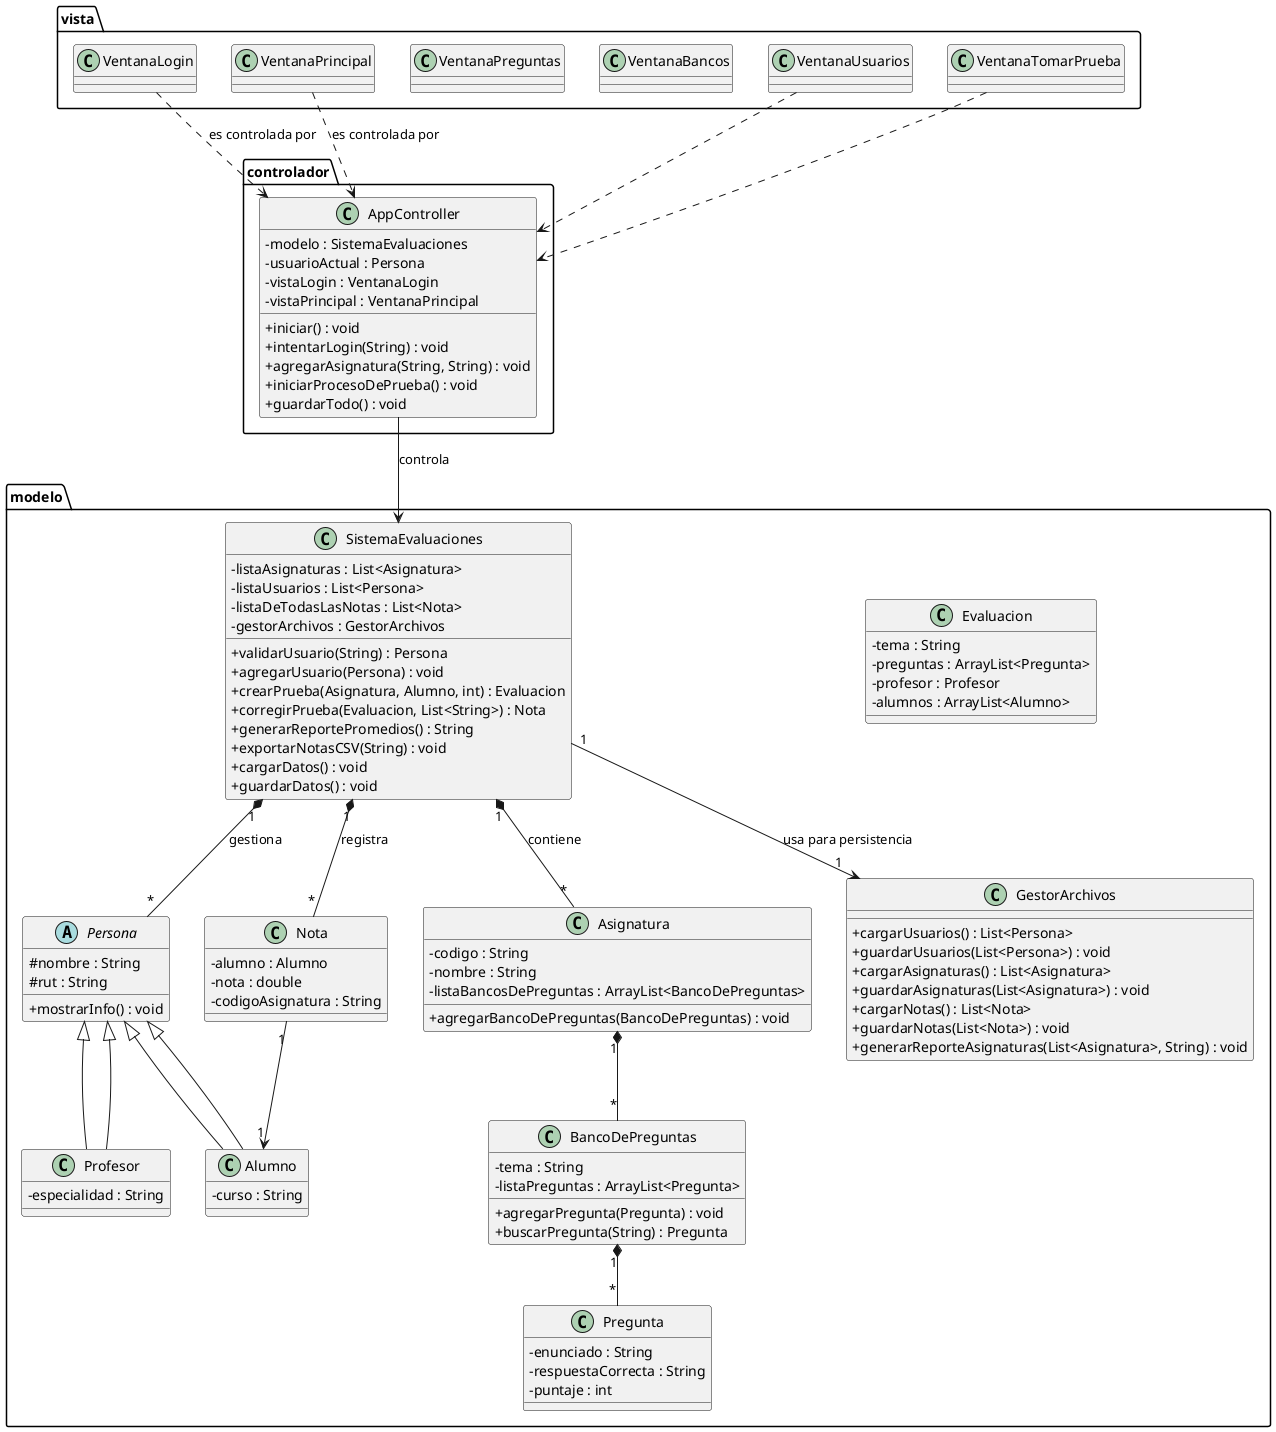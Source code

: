 
@startuml

skinparam classAttributeIconSize 0

' ====== PAQUETE MODELO ======
package "modelo" {
    
    abstract class Persona {
        # nombre : String
        # rut : String
        + mostrarInfo() : void
    }
    class Alumno extends Persona {
        - curso : String
    }
    class Profesor extends Persona {
        - especialidad : String
    }

    class Nota {
        - alumno : Alumno
        - nota : double
        - codigoAsignatura : String
    }

    class Pregunta {
        - enunciado : String
        - respuestaCorrecta : String
        - puntaje : int
    }
    
    class BancoDePreguntas {
        - tema : String
        - listaPreguntas : ArrayList<Pregunta>
        + agregarPregunta(Pregunta) : void
        + buscarPregunta(String) : Pregunta
    }

    class Asignatura {
        - codigo : String
        - nombre : String
        - listaBancosDePreguntas : ArrayList<BancoDePreguntas>
        + agregarBancoDePreguntas(BancoDePreguntas) : void
    }

    class Evaluacion {
        - tema : String
        - preguntas : ArrayList<Pregunta>
        - profesor : Profesor
        - alumnos : ArrayList<Alumno>
    }

    class SistemaEvaluaciones {
        - listaAsignaturas : List<Asignatura>
        - listaUsuarios : List<Persona>
        - listaDeTodasLasNotas : List<Nota>
        - gestorArchivos : GestorArchivos
        + validarUsuario(String) : Persona
        + agregarUsuario(Persona) : void
        + crearPrueba(Asignatura, Alumno, int) : Evaluacion
        + corregirPrueba(Evaluacion, List<String>) : Nota
        + generarReportePromedios() : String
        + exportarNotasCSV(String) : void
        + cargarDatos() : void
        + guardarDatos() : void
    }

    class GestorArchivos {
        + cargarUsuarios() : List<Persona>
        + guardarUsuarios(List<Persona>) : void
        + cargarAsignaturas() : List<Asignatura>
        + guardarAsignaturas(List<Asignatura>) : void
        + cargarNotas() : List<Nota>
        + guardarNotas(List<Nota>) : void
        + generarReporteAsignaturas(List<Asignatura>, String) : void
    }

}

' ====== PAQUETE VISTA ======
package "vista" {
    class VentanaLogin
    class VentanaPrincipal
    class VentanaBancos
    class VentanaPreguntas
    class VentanaUsuarios
    class VentanaTomarPrueba
}

' ====== PAQUETE CONTROLADOR ======
package "controlador" {
    class AppController {
        - modelo : SistemaEvaluaciones
        - usuarioActual : Persona
        - vistaLogin : VentanaLogin
        - vistaPrincipal : VentanaPrincipal
        + iniciar() : void
        + intentarLogin(String) : void
        + agregarAsignatura(String, String) : void
        + iniciarProcesoDePrueba() : void
        + guardarTodo() : void
    }
}


' ====== RELACIONES ======

' Herencia
Persona <|-- Alumno
Persona <|-- Profesor

' Relaciones dentro del Modelo
SistemaEvaluaciones "1" *-- "*" Asignatura : contiene
SistemaEvaluaciones "1" *-- "*" Persona : gestiona
SistemaEvaluaciones "1" *-- "*" Nota : registra
SistemaEvaluaciones "1" --> "1" GestorArchivos : usa para persistencia

Asignatura "1" *-- "*" BancoDePreguntas
BancoDePreguntas "1" *-- "*" Pregunta
Nota "1" --> "1" Alumno

' Relaciones MVC
AppController --> SistemaEvaluaciones : controla
VentanaPrincipal ..> AppController : es controlada por
VentanaLogin ..> AppController : es controlada por
VentanaUsuarios ..> AppController
VentanaTomarPrueba ..> AppController

@enduml
